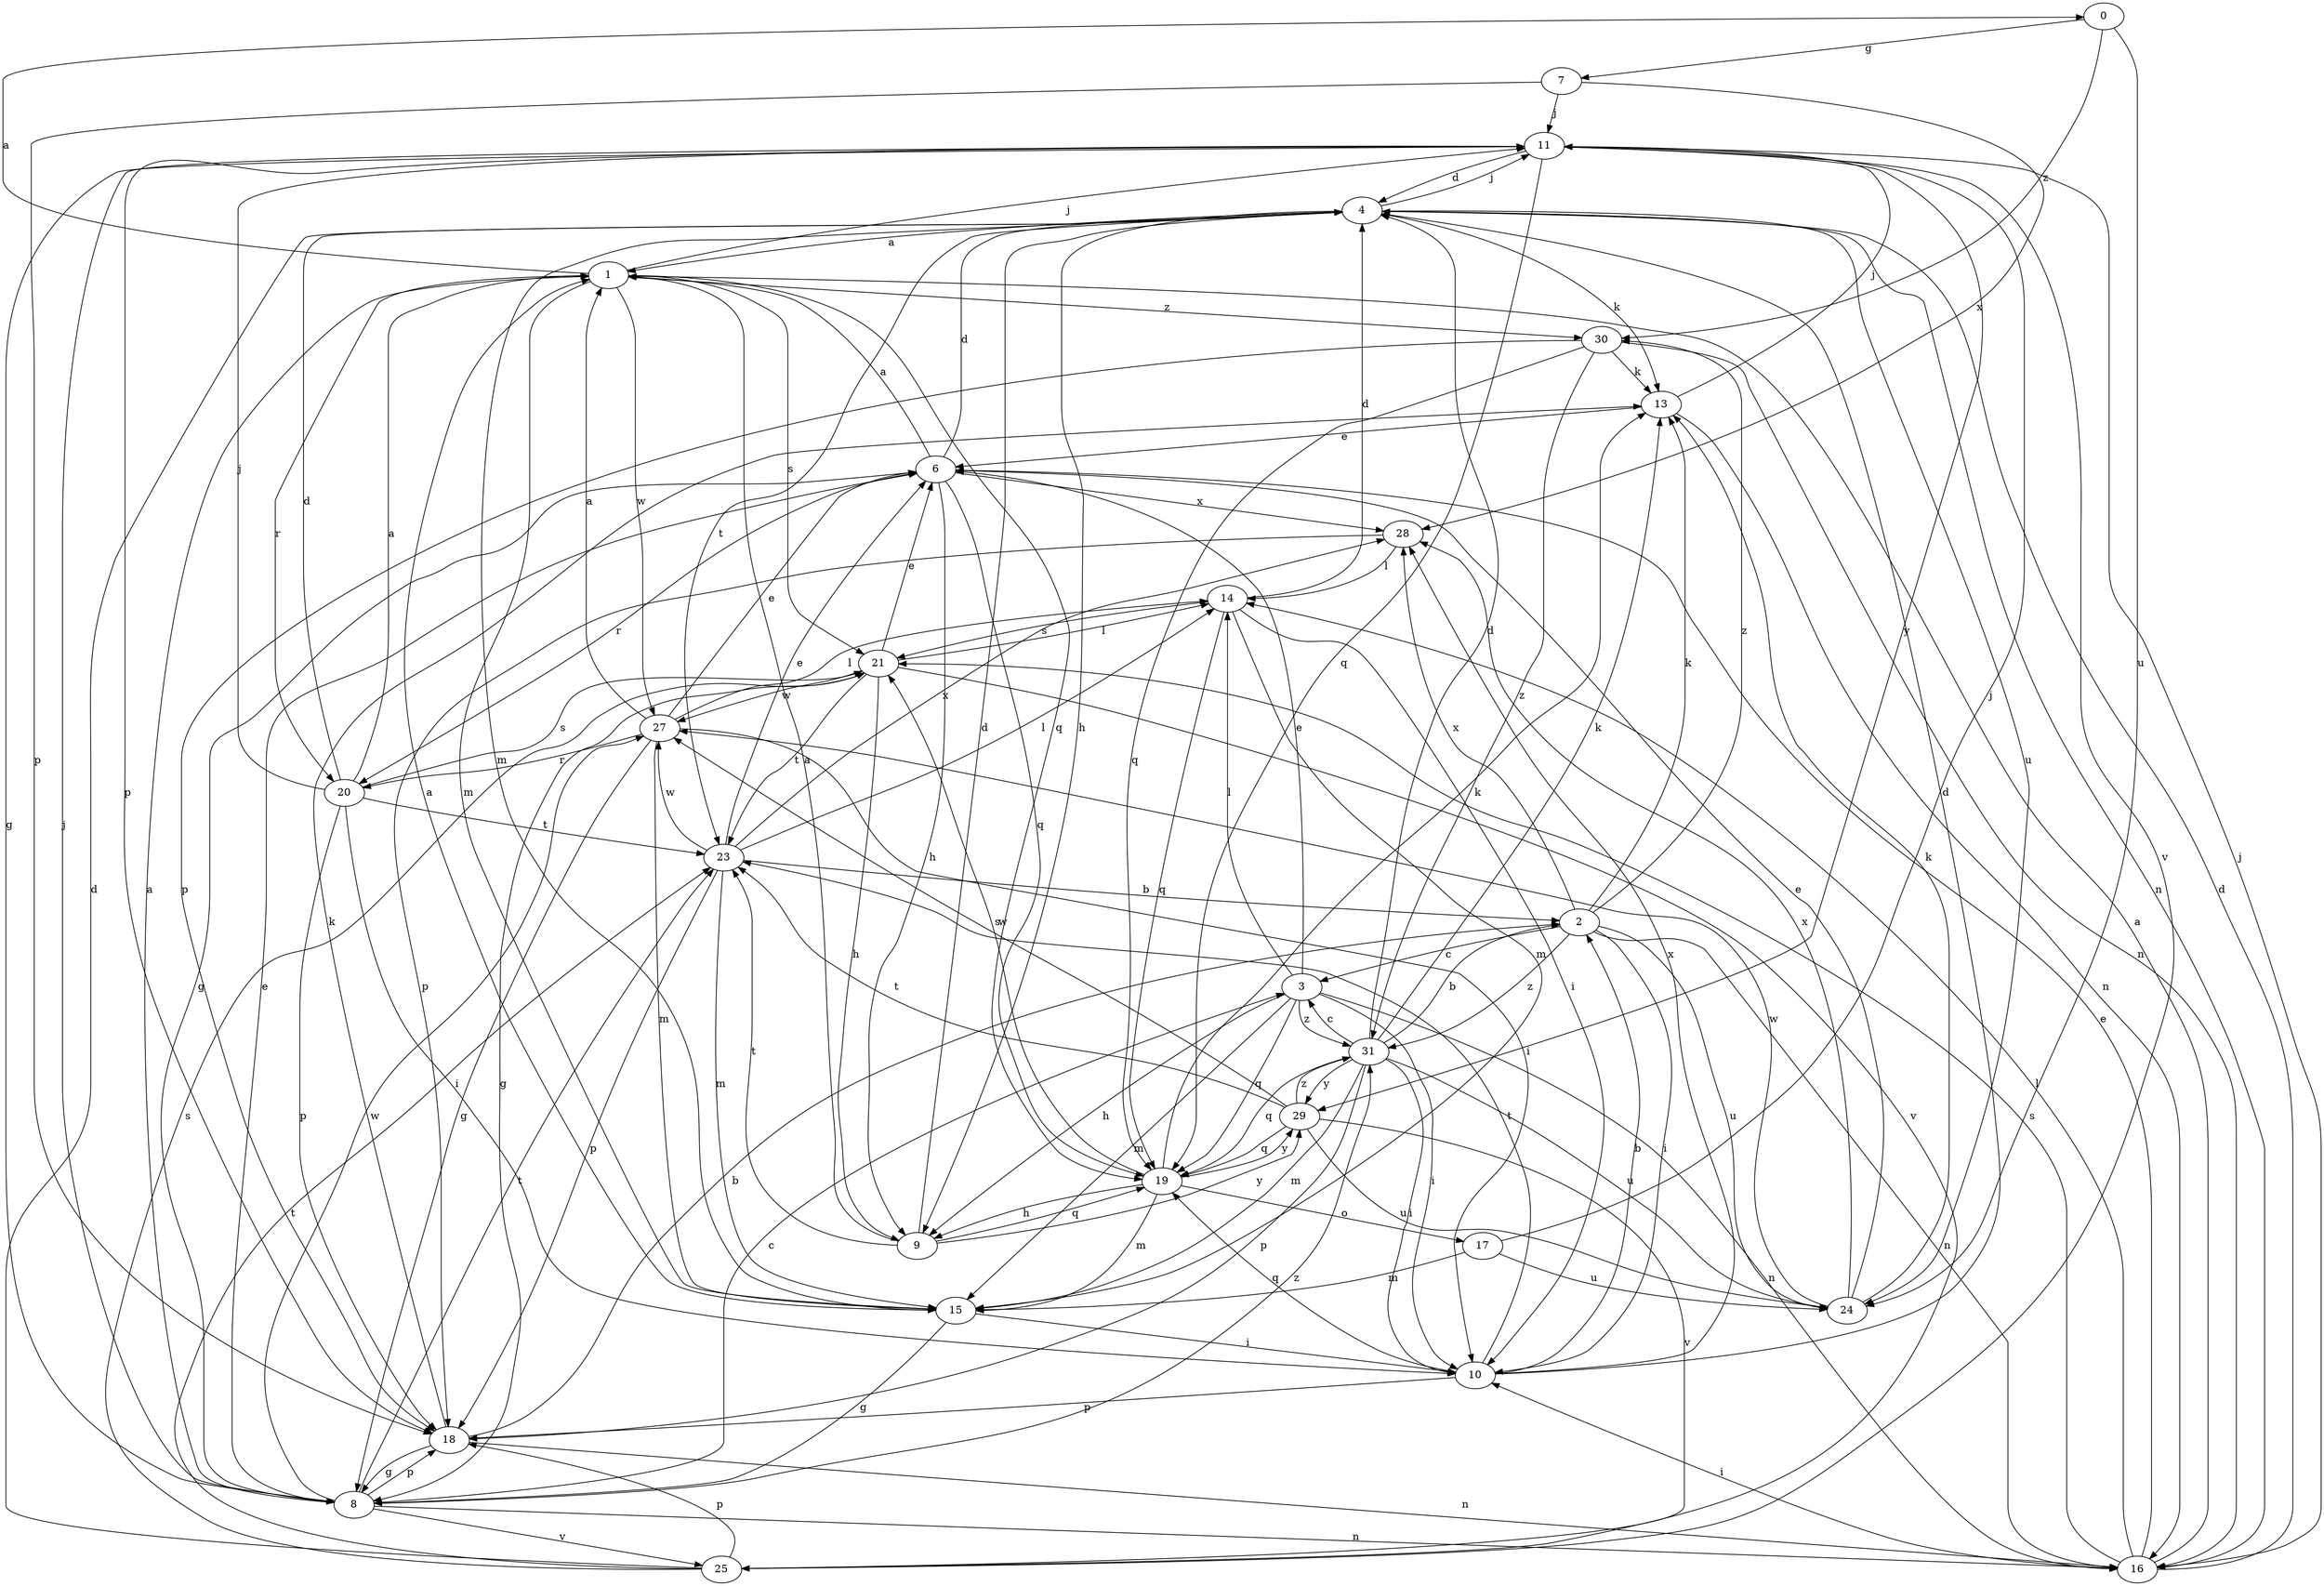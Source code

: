 strict digraph  {
0;
1;
2;
3;
4;
6;
7;
8;
9;
10;
11;
13;
14;
15;
16;
17;
18;
19;
20;
21;
23;
24;
25;
27;
28;
29;
30;
31;
0 -> 7  [label=g];
0 -> 24  [label=u];
0 -> 30  [label=z];
1 -> 0  [label=a];
1 -> 11  [label=j];
1 -> 15  [label=m];
1 -> 19  [label=q];
1 -> 20  [label=r];
1 -> 21  [label=s];
1 -> 27  [label=w];
1 -> 30  [label=z];
2 -> 3  [label=c];
2 -> 10  [label=i];
2 -> 13  [label=k];
2 -> 16  [label=n];
2 -> 24  [label=u];
2 -> 28  [label=x];
2 -> 30  [label=z];
2 -> 31  [label=z];
3 -> 6  [label=e];
3 -> 9  [label=h];
3 -> 10  [label=i];
3 -> 14  [label=l];
3 -> 15  [label=m];
3 -> 16  [label=n];
3 -> 19  [label=q];
3 -> 31  [label=z];
4 -> 1  [label=a];
4 -> 9  [label=h];
4 -> 11  [label=j];
4 -> 13  [label=k];
4 -> 15  [label=m];
4 -> 16  [label=n];
4 -> 23  [label=t];
4 -> 24  [label=u];
6 -> 1  [label=a];
6 -> 4  [label=d];
6 -> 8  [label=g];
6 -> 9  [label=h];
6 -> 19  [label=q];
6 -> 20  [label=r];
6 -> 28  [label=x];
7 -> 11  [label=j];
7 -> 18  [label=p];
7 -> 28  [label=x];
8 -> 1  [label=a];
8 -> 3  [label=c];
8 -> 6  [label=e];
8 -> 11  [label=j];
8 -> 16  [label=n];
8 -> 18  [label=p];
8 -> 23  [label=t];
8 -> 25  [label=v];
8 -> 27  [label=w];
8 -> 31  [label=z];
9 -> 1  [label=a];
9 -> 4  [label=d];
9 -> 19  [label=q];
9 -> 23  [label=t];
9 -> 29  [label=y];
10 -> 2  [label=b];
10 -> 4  [label=d];
10 -> 18  [label=p];
10 -> 19  [label=q];
10 -> 23  [label=t];
10 -> 28  [label=x];
11 -> 4  [label=d];
11 -> 8  [label=g];
11 -> 18  [label=p];
11 -> 19  [label=q];
11 -> 25  [label=v];
11 -> 29  [label=y];
13 -> 6  [label=e];
13 -> 11  [label=j];
13 -> 16  [label=n];
14 -> 4  [label=d];
14 -> 10  [label=i];
14 -> 15  [label=m];
14 -> 19  [label=q];
14 -> 21  [label=s];
15 -> 1  [label=a];
15 -> 8  [label=g];
15 -> 10  [label=i];
16 -> 1  [label=a];
16 -> 4  [label=d];
16 -> 6  [label=e];
16 -> 10  [label=i];
16 -> 11  [label=j];
16 -> 14  [label=l];
16 -> 21  [label=s];
17 -> 11  [label=j];
17 -> 15  [label=m];
17 -> 24  [label=u];
18 -> 2  [label=b];
18 -> 8  [label=g];
18 -> 13  [label=k];
18 -> 16  [label=n];
19 -> 9  [label=h];
19 -> 13  [label=k];
19 -> 15  [label=m];
19 -> 17  [label=o];
19 -> 21  [label=s];
19 -> 29  [label=y];
20 -> 1  [label=a];
20 -> 4  [label=d];
20 -> 10  [label=i];
20 -> 11  [label=j];
20 -> 18  [label=p];
20 -> 21  [label=s];
20 -> 23  [label=t];
21 -> 6  [label=e];
21 -> 8  [label=g];
21 -> 9  [label=h];
21 -> 14  [label=l];
21 -> 23  [label=t];
21 -> 25  [label=v];
21 -> 27  [label=w];
23 -> 2  [label=b];
23 -> 6  [label=e];
23 -> 14  [label=l];
23 -> 15  [label=m];
23 -> 18  [label=p];
23 -> 27  [label=w];
23 -> 28  [label=x];
24 -> 6  [label=e];
24 -> 13  [label=k];
24 -> 27  [label=w];
24 -> 28  [label=x];
25 -> 4  [label=d];
25 -> 18  [label=p];
25 -> 21  [label=s];
25 -> 23  [label=t];
27 -> 1  [label=a];
27 -> 6  [label=e];
27 -> 8  [label=g];
27 -> 10  [label=i];
27 -> 14  [label=l];
27 -> 15  [label=m];
27 -> 20  [label=r];
28 -> 14  [label=l];
28 -> 18  [label=p];
29 -> 19  [label=q];
29 -> 23  [label=t];
29 -> 24  [label=u];
29 -> 25  [label=v];
29 -> 27  [label=w];
29 -> 31  [label=z];
30 -> 13  [label=k];
30 -> 16  [label=n];
30 -> 18  [label=p];
30 -> 19  [label=q];
30 -> 31  [label=z];
31 -> 2  [label=b];
31 -> 3  [label=c];
31 -> 4  [label=d];
31 -> 10  [label=i];
31 -> 13  [label=k];
31 -> 15  [label=m];
31 -> 18  [label=p];
31 -> 19  [label=q];
31 -> 24  [label=u];
31 -> 29  [label=y];
}
